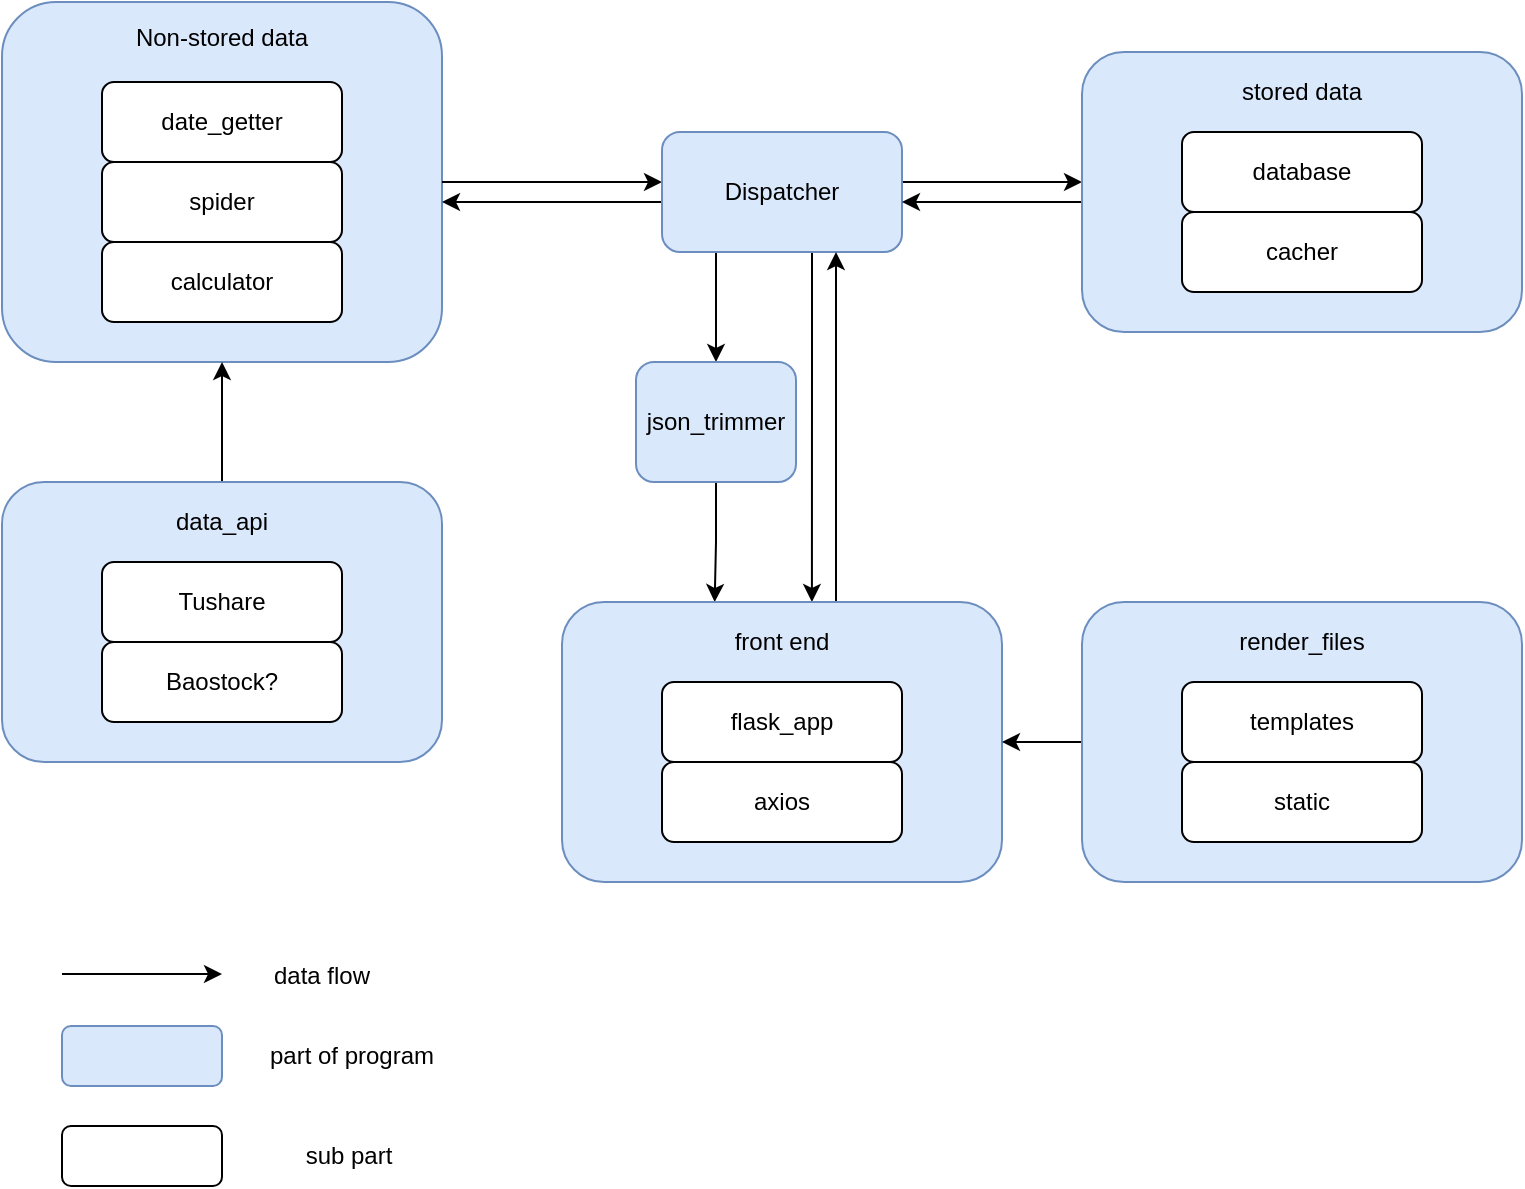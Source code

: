 <mxfile version="14.7.3" type="device"><diagram id="C5RBs43oDa-KdzZeNtuy" name="Page-1"><mxGraphModel dx="1502" dy="867" grid="1" gridSize="10" guides="1" tooltips="1" connect="1" arrows="1" fold="1" page="1" pageScale="1" pageWidth="827" pageHeight="1169" math="0" shadow="0"><root><mxCell id="WIyWlLk6GJQsqaUBKTNV-0"/><mxCell id="WIyWlLk6GJQsqaUBKTNV-1" parent="WIyWlLk6GJQsqaUBKTNV-0"/><mxCell id="fOu9ou2QPENnhSPSqSdf-0" value="Non-stored data&lt;br&gt;&lt;br&gt;&lt;br&gt;&lt;br&gt;&lt;br&gt;&lt;br&gt;&lt;br&gt;&lt;br&gt;&lt;br&gt;&lt;br&gt;&lt;br&gt;" style="rounded=1;whiteSpace=wrap;html=1;fillColor=#dae8fc;strokeColor=#6c8ebf;" vertex="1" parent="WIyWlLk6GJQsqaUBKTNV-1"><mxGeometry x="33" y="50" width="220" height="180" as="geometry"/></mxCell><mxCell id="fOu9ou2QPENnhSPSqSdf-1" value="date_getter" style="rounded=1;whiteSpace=wrap;html=1;" vertex="1" parent="WIyWlLk6GJQsqaUBKTNV-1"><mxGeometry x="83" y="90" width="120" height="40" as="geometry"/></mxCell><mxCell id="fOu9ou2QPENnhSPSqSdf-2" value="&lt;span&gt;spider&lt;/span&gt;" style="rounded=1;whiteSpace=wrap;html=1;" vertex="1" parent="WIyWlLk6GJQsqaUBKTNV-1"><mxGeometry x="83" y="130" width="120" height="40" as="geometry"/></mxCell><mxCell id="fOu9ou2QPENnhSPSqSdf-3" value="&lt;span&gt;calculator&lt;/span&gt;" style="rounded=1;whiteSpace=wrap;html=1;" vertex="1" parent="WIyWlLk6GJQsqaUBKTNV-1"><mxGeometry x="83" y="170" width="120" height="40" as="geometry"/></mxCell><mxCell id="fOu9ou2QPENnhSPSqSdf-7" style="edgeStyle=orthogonalEdgeStyle;rounded=0;orthogonalLoop=1;jettySize=auto;html=1;exitX=1;exitY=0.5;exitDx=0;exitDy=0;" edge="1" parent="WIyWlLk6GJQsqaUBKTNV-1" source="fOu9ou2QPENnhSPSqSdf-0" target="fOu9ou2QPENnhSPSqSdf-6"><mxGeometry relative="1" as="geometry"><Array as="points"><mxPoint x="253" y="140"/></Array></mxGeometry></mxCell><mxCell id="fOu9ou2QPENnhSPSqSdf-8" style="edgeStyle=orthogonalEdgeStyle;rounded=0;orthogonalLoop=1;jettySize=auto;html=1;" edge="1" parent="WIyWlLk6GJQsqaUBKTNV-1" source="fOu9ou2QPENnhSPSqSdf-6" target="fOu9ou2QPENnhSPSqSdf-0"><mxGeometry relative="1" as="geometry"><Array as="points"><mxPoint x="293" y="150"/><mxPoint x="293" y="150"/></Array></mxGeometry></mxCell><mxCell id="fOu9ou2QPENnhSPSqSdf-18" style="edgeStyle=orthogonalEdgeStyle;rounded=0;orthogonalLoop=1;jettySize=auto;html=1;entryX=0.5;entryY=0;entryDx=0;entryDy=0;" edge="1" parent="WIyWlLk6GJQsqaUBKTNV-1" source="fOu9ou2QPENnhSPSqSdf-6" target="fOu9ou2QPENnhSPSqSdf-17"><mxGeometry relative="1" as="geometry"><Array as="points"><mxPoint x="390" y="200"/><mxPoint x="390" y="200"/></Array></mxGeometry></mxCell><mxCell id="fOu9ou2QPENnhSPSqSdf-28" style="edgeStyle=orthogonalEdgeStyle;rounded=0;orthogonalLoop=1;jettySize=auto;html=1;" edge="1" parent="WIyWlLk6GJQsqaUBKTNV-1" source="fOu9ou2QPENnhSPSqSdf-6" target="fOu9ou2QPENnhSPSqSdf-22"><mxGeometry relative="1" as="geometry"><Array as="points"><mxPoint x="513" y="140"/><mxPoint x="513" y="140"/></Array></mxGeometry></mxCell><mxCell id="fOu9ou2QPENnhSPSqSdf-50" style="edgeStyle=orthogonalEdgeStyle;rounded=0;orthogonalLoop=1;jettySize=auto;html=1;entryX=0.568;entryY=0;entryDx=0;entryDy=0;entryPerimeter=0;" edge="1" parent="WIyWlLk6GJQsqaUBKTNV-1" source="fOu9ou2QPENnhSPSqSdf-6" target="fOu9ou2QPENnhSPSqSdf-32"><mxGeometry relative="1" as="geometry"><Array as="points"><mxPoint x="438" y="230"/><mxPoint x="438" y="230"/></Array></mxGeometry></mxCell><mxCell id="fOu9ou2QPENnhSPSqSdf-6" value="Dispatcher" style="rounded=1;whiteSpace=wrap;html=1;fillColor=#dae8fc;strokeColor=#6c8ebf;" vertex="1" parent="WIyWlLk6GJQsqaUBKTNV-1"><mxGeometry x="363" y="115" width="120" height="60" as="geometry"/></mxCell><mxCell id="fOu9ou2QPENnhSPSqSdf-51" style="edgeStyle=orthogonalEdgeStyle;rounded=0;orthogonalLoop=1;jettySize=auto;html=1;entryX=0.347;entryY=0;entryDx=0;entryDy=0;entryPerimeter=0;" edge="1" parent="WIyWlLk6GJQsqaUBKTNV-1" source="fOu9ou2QPENnhSPSqSdf-17" target="fOu9ou2QPENnhSPSqSdf-32"><mxGeometry relative="1" as="geometry"/></mxCell><mxCell id="fOu9ou2QPENnhSPSqSdf-17" value="json_trimmer" style="rounded=1;whiteSpace=wrap;html=1;fillColor=#dae8fc;strokeColor=#6c8ebf;" vertex="1" parent="WIyWlLk6GJQsqaUBKTNV-1"><mxGeometry x="350" y="230" width="80" height="60" as="geometry"/></mxCell><mxCell id="fOu9ou2QPENnhSPSqSdf-29" style="edgeStyle=orthogonalEdgeStyle;rounded=0;orthogonalLoop=1;jettySize=auto;html=1;" edge="1" parent="WIyWlLk6GJQsqaUBKTNV-1" source="fOu9ou2QPENnhSPSqSdf-22" target="fOu9ou2QPENnhSPSqSdf-6"><mxGeometry relative="1" as="geometry"><Array as="points"><mxPoint x="533" y="150"/><mxPoint x="533" y="150"/></Array></mxGeometry></mxCell><mxCell id="fOu9ou2QPENnhSPSqSdf-22" value="stored data&lt;br&gt;&lt;br&gt;&lt;br&gt;&lt;br&gt;&lt;br&gt;&lt;br&gt;&lt;br&gt;&lt;br&gt;" style="rounded=1;whiteSpace=wrap;html=1;fillColor=#dae8fc;strokeColor=#6c8ebf;" vertex="1" parent="WIyWlLk6GJQsqaUBKTNV-1"><mxGeometry x="573" y="75" width="220" height="140" as="geometry"/></mxCell><mxCell id="fOu9ou2QPENnhSPSqSdf-23" value="database" style="rounded=1;whiteSpace=wrap;html=1;" vertex="1" parent="WIyWlLk6GJQsqaUBKTNV-1"><mxGeometry x="623" y="115" width="120" height="40" as="geometry"/></mxCell><mxCell id="fOu9ou2QPENnhSPSqSdf-24" value="&lt;span&gt;cacher&lt;/span&gt;" style="rounded=1;whiteSpace=wrap;html=1;" vertex="1" parent="WIyWlLk6GJQsqaUBKTNV-1"><mxGeometry x="623" y="155" width="120" height="40" as="geometry"/></mxCell><mxCell id="fOu9ou2QPENnhSPSqSdf-48" style="edgeStyle=orthogonalEdgeStyle;rounded=0;orthogonalLoop=1;jettySize=auto;html=1;" edge="1" parent="WIyWlLk6GJQsqaUBKTNV-1" source="fOu9ou2QPENnhSPSqSdf-32" target="fOu9ou2QPENnhSPSqSdf-6"><mxGeometry relative="1" as="geometry"><Array as="points"><mxPoint x="450" y="240"/><mxPoint x="450" y="240"/></Array></mxGeometry></mxCell><mxCell id="fOu9ou2QPENnhSPSqSdf-32" value="front end&lt;br&gt;&lt;br&gt;&lt;br&gt;&lt;br&gt;&lt;br&gt;&lt;br&gt;&lt;br&gt;&lt;br&gt;" style="rounded=1;whiteSpace=wrap;html=1;fillColor=#dae8fc;strokeColor=#6c8ebf;" vertex="1" parent="WIyWlLk6GJQsqaUBKTNV-1"><mxGeometry x="313" y="350" width="220" height="140" as="geometry"/></mxCell><mxCell id="fOu9ou2QPENnhSPSqSdf-33" value="flask_app" style="rounded=1;whiteSpace=wrap;html=1;" vertex="1" parent="WIyWlLk6GJQsqaUBKTNV-1"><mxGeometry x="363" y="390" width="120" height="40" as="geometry"/></mxCell><mxCell id="fOu9ou2QPENnhSPSqSdf-34" value="&lt;span&gt;axios&lt;/span&gt;" style="rounded=1;whiteSpace=wrap;html=1;" vertex="1" parent="WIyWlLk6GJQsqaUBKTNV-1"><mxGeometry x="363" y="430" width="120" height="40" as="geometry"/></mxCell><mxCell id="fOu9ou2QPENnhSPSqSdf-39" style="edgeStyle=orthogonalEdgeStyle;rounded=0;orthogonalLoop=1;jettySize=auto;html=1;" edge="1" parent="WIyWlLk6GJQsqaUBKTNV-1" source="fOu9ou2QPENnhSPSqSdf-36"><mxGeometry relative="1" as="geometry"><mxPoint x="533.0" y="420" as="targetPoint"/></mxGeometry></mxCell><mxCell id="fOu9ou2QPENnhSPSqSdf-36" value="render_files&lt;br&gt;&lt;br&gt;&lt;br&gt;&lt;br&gt;&lt;br&gt;&lt;br&gt;&lt;br&gt;&lt;br&gt;" style="rounded=1;whiteSpace=wrap;html=1;fillColor=#dae8fc;strokeColor=#6c8ebf;" vertex="1" parent="WIyWlLk6GJQsqaUBKTNV-1"><mxGeometry x="573" y="350" width="220" height="140" as="geometry"/></mxCell><mxCell id="fOu9ou2QPENnhSPSqSdf-37" value="templates" style="rounded=1;whiteSpace=wrap;html=1;" vertex="1" parent="WIyWlLk6GJQsqaUBKTNV-1"><mxGeometry x="623" y="390" width="120" height="40" as="geometry"/></mxCell><mxCell id="fOu9ou2QPENnhSPSqSdf-38" value="&lt;span&gt;static&lt;/span&gt;" style="rounded=1;whiteSpace=wrap;html=1;" vertex="1" parent="WIyWlLk6GJQsqaUBKTNV-1"><mxGeometry x="623" y="430" width="120" height="40" as="geometry"/></mxCell><mxCell id="fOu9ou2QPENnhSPSqSdf-45" style="edgeStyle=orthogonalEdgeStyle;rounded=0;orthogonalLoop=1;jettySize=auto;html=1;entryX=0.5;entryY=1;entryDx=0;entryDy=0;" edge="1" parent="WIyWlLk6GJQsqaUBKTNV-1" source="fOu9ou2QPENnhSPSqSdf-42" target="fOu9ou2QPENnhSPSqSdf-0"><mxGeometry relative="1" as="geometry"/></mxCell><mxCell id="fOu9ou2QPENnhSPSqSdf-42" value="data_api&lt;br&gt;&lt;br&gt;&lt;br&gt;&lt;br&gt;&lt;br&gt;&lt;br&gt;&lt;br&gt;&lt;br&gt;" style="rounded=1;whiteSpace=wrap;html=1;fillColor=#dae8fc;strokeColor=#6c8ebf;" vertex="1" parent="WIyWlLk6GJQsqaUBKTNV-1"><mxGeometry x="33" y="290" width="220" height="140" as="geometry"/></mxCell><mxCell id="fOu9ou2QPENnhSPSqSdf-43" value="Tushare" style="rounded=1;whiteSpace=wrap;html=1;" vertex="1" parent="WIyWlLk6GJQsqaUBKTNV-1"><mxGeometry x="83" y="330" width="120" height="40" as="geometry"/></mxCell><mxCell id="fOu9ou2QPENnhSPSqSdf-44" value="Baostock?" style="rounded=1;whiteSpace=wrap;html=1;" vertex="1" parent="WIyWlLk6GJQsqaUBKTNV-1"><mxGeometry x="83" y="370" width="120" height="40" as="geometry"/></mxCell><mxCell id="fOu9ou2QPENnhSPSqSdf-52" style="edgeStyle=orthogonalEdgeStyle;rounded=0;orthogonalLoop=1;jettySize=auto;html=1;" edge="1" parent="WIyWlLk6GJQsqaUBKTNV-1"><mxGeometry relative="1" as="geometry"><mxPoint x="83" y="536" as="sourcePoint"/><mxPoint x="143" y="536" as="targetPoint"/><Array as="points"><mxPoint x="63" y="536"/></Array></mxGeometry></mxCell><mxCell id="fOu9ou2QPENnhSPSqSdf-54" value="" style="rounded=1;whiteSpace=wrap;html=1;fillColor=#dae8fc;strokeColor=#6c8ebf;" vertex="1" parent="WIyWlLk6GJQsqaUBKTNV-1"><mxGeometry x="63" y="562" width="80" height="30" as="geometry"/></mxCell><mxCell id="fOu9ou2QPENnhSPSqSdf-55" value="" style="rounded=1;whiteSpace=wrap;html=1;" vertex="1" parent="WIyWlLk6GJQsqaUBKTNV-1"><mxGeometry x="63" y="612" width="80" height="30" as="geometry"/></mxCell><mxCell id="fOu9ou2QPENnhSPSqSdf-56" value="data flow" style="text;html=1;strokeColor=none;fillColor=none;align=center;verticalAlign=middle;whiteSpace=wrap;rounded=0;" vertex="1" parent="WIyWlLk6GJQsqaUBKTNV-1"><mxGeometry x="163" y="527" width="60" height="20" as="geometry"/></mxCell><mxCell id="fOu9ou2QPENnhSPSqSdf-57" value="part of program" style="text;html=1;strokeColor=none;fillColor=none;align=center;verticalAlign=middle;whiteSpace=wrap;rounded=0;" vertex="1" parent="WIyWlLk6GJQsqaUBKTNV-1"><mxGeometry x="163" y="567" width="90" height="20" as="geometry"/></mxCell><mxCell id="fOu9ou2QPENnhSPSqSdf-58" value="sub part" style="text;html=1;strokeColor=none;fillColor=none;align=center;verticalAlign=middle;whiteSpace=wrap;rounded=0;" vertex="1" parent="WIyWlLk6GJQsqaUBKTNV-1"><mxGeometry x="163" y="617" width="87" height="20" as="geometry"/></mxCell></root></mxGraphModel></diagram></mxfile>